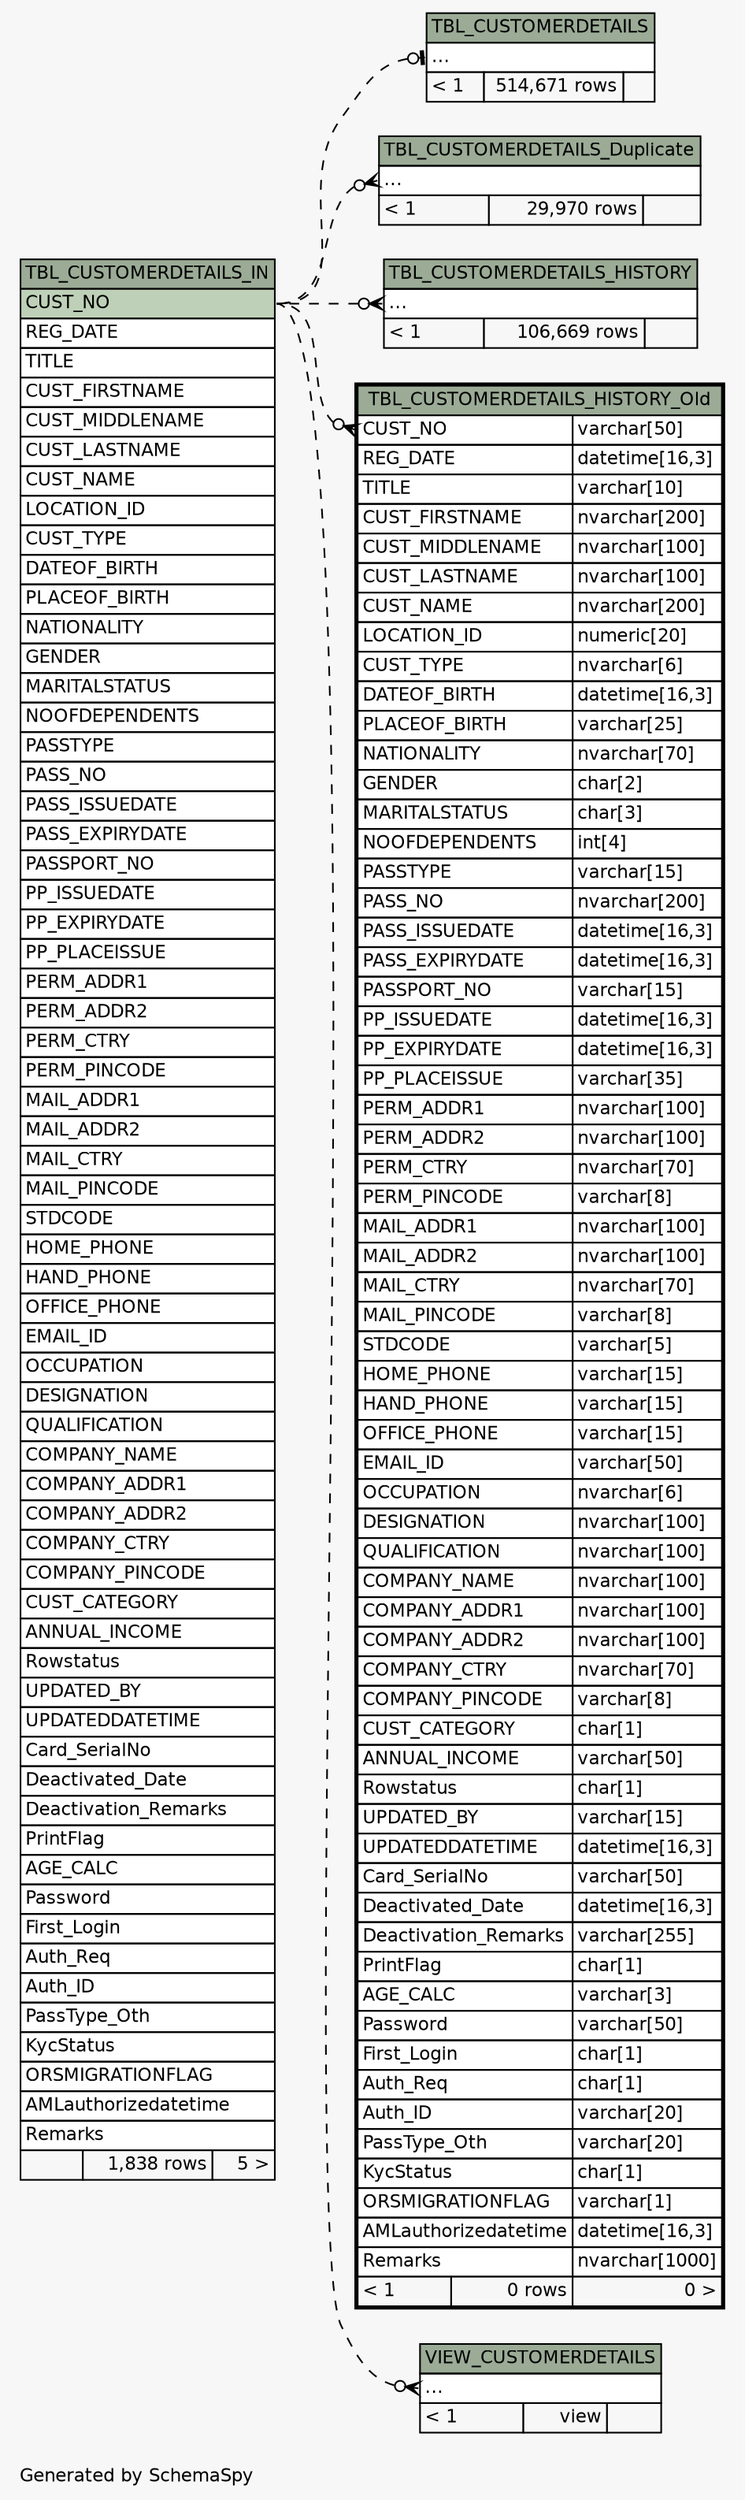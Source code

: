 // dot 2.38.0 on Windows 10 10.0
// SchemaSpy rev 590
digraph "impliedTwoDegreesRelationshipsDiagram" {
  graph [
    rankdir="RL"
    bgcolor="#f7f7f7"
    label="\nGenerated by SchemaSpy"
    labeljust="l"
    nodesep="0.18"
    ranksep="0.46"
    fontname="Helvetica"
    fontsize="11"
  ];
  node [
    fontname="Helvetica"
    fontsize="11"
    shape="plaintext"
  ];
  edge [
    arrowsize="0.8"
  ];
  "TBL_CUSTOMERDETAILS":"elipses":w -> "TBL_CUSTOMERDETAILS_IN":"CUST_NO":e [arrowhead=none dir=back arrowtail=teeodot style=dashed];
  "TBL_CUSTOMERDETAILS_Duplicate":"elipses":w -> "TBL_CUSTOMERDETAILS_IN":"CUST_NO":e [arrowhead=none dir=back arrowtail=crowodot style=dashed];
  "TBL_CUSTOMERDETAILS_HISTORY":"elipses":w -> "TBL_CUSTOMERDETAILS_IN":"CUST_NO":e [arrowhead=none dir=back arrowtail=crowodot style=dashed];
  "TBL_CUSTOMERDETAILS_HISTORY_Old":"CUST_NO":w -> "TBL_CUSTOMERDETAILS_IN":"CUST_NO":e [arrowhead=none dir=back arrowtail=crowodot style=dashed];
  "VIEW_CUSTOMERDETAILS":"elipses":w -> "TBL_CUSTOMERDETAILS_IN":"CUST_NO":e [arrowhead=none dir=back arrowtail=crowodot style=dashed];
  "TBL_CUSTOMERDETAILS" [
    label=<
    <TABLE BORDER="0" CELLBORDER="1" CELLSPACING="0" BGCOLOR="#ffffff">
      <TR><TD COLSPAN="3" BGCOLOR="#9bab96" ALIGN="CENTER">TBL_CUSTOMERDETAILS</TD></TR>
      <TR><TD PORT="elipses" COLSPAN="3" ALIGN="LEFT">...</TD></TR>
      <TR><TD ALIGN="LEFT" BGCOLOR="#f7f7f7">&lt; 1</TD><TD ALIGN="RIGHT" BGCOLOR="#f7f7f7">514,671 rows</TD><TD ALIGN="RIGHT" BGCOLOR="#f7f7f7">  </TD></TR>
    </TABLE>>
    URL="TBL_CUSTOMERDETAILS.html"
    tooltip="TBL_CUSTOMERDETAILS"
  ];
  "TBL_CUSTOMERDETAILS_Duplicate" [
    label=<
    <TABLE BORDER="0" CELLBORDER="1" CELLSPACING="0" BGCOLOR="#ffffff">
      <TR><TD COLSPAN="3" BGCOLOR="#9bab96" ALIGN="CENTER">TBL_CUSTOMERDETAILS_Duplicate</TD></TR>
      <TR><TD PORT="elipses" COLSPAN="3" ALIGN="LEFT">...</TD></TR>
      <TR><TD ALIGN="LEFT" BGCOLOR="#f7f7f7">&lt; 1</TD><TD ALIGN="RIGHT" BGCOLOR="#f7f7f7">29,970 rows</TD><TD ALIGN="RIGHT" BGCOLOR="#f7f7f7">  </TD></TR>
    </TABLE>>
    URL="TBL_CUSTOMERDETAILS_Duplicate.html"
    tooltip="TBL_CUSTOMERDETAILS_Duplicate"
  ];
  "TBL_CUSTOMERDETAILS_HISTORY" [
    label=<
    <TABLE BORDER="0" CELLBORDER="1" CELLSPACING="0" BGCOLOR="#ffffff">
      <TR><TD COLSPAN="3" BGCOLOR="#9bab96" ALIGN="CENTER">TBL_CUSTOMERDETAILS_HISTORY</TD></TR>
      <TR><TD PORT="elipses" COLSPAN="3" ALIGN="LEFT">...</TD></TR>
      <TR><TD ALIGN="LEFT" BGCOLOR="#f7f7f7">&lt; 1</TD><TD ALIGN="RIGHT" BGCOLOR="#f7f7f7">106,669 rows</TD><TD ALIGN="RIGHT" BGCOLOR="#f7f7f7">  </TD></TR>
    </TABLE>>
    URL="TBL_CUSTOMERDETAILS_HISTORY.html"
    tooltip="TBL_CUSTOMERDETAILS_HISTORY"
  ];
  "TBL_CUSTOMERDETAILS_HISTORY_Old" [
    label=<
    <TABLE BORDER="2" CELLBORDER="1" CELLSPACING="0" BGCOLOR="#ffffff">
      <TR><TD COLSPAN="3" BGCOLOR="#9bab96" ALIGN="CENTER">TBL_CUSTOMERDETAILS_HISTORY_Old</TD></TR>
      <TR><TD PORT="CUST_NO" COLSPAN="2" ALIGN="LEFT">CUST_NO</TD><TD PORT="CUST_NO.type" ALIGN="LEFT">varchar[50]</TD></TR>
      <TR><TD PORT="REG_DATE" COLSPAN="2" ALIGN="LEFT">REG_DATE</TD><TD PORT="REG_DATE.type" ALIGN="LEFT">datetime[16,3]</TD></TR>
      <TR><TD PORT="TITLE" COLSPAN="2" ALIGN="LEFT">TITLE</TD><TD PORT="TITLE.type" ALIGN="LEFT">varchar[10]</TD></TR>
      <TR><TD PORT="CUST_FIRSTNAME" COLSPAN="2" ALIGN="LEFT">CUST_FIRSTNAME</TD><TD PORT="CUST_FIRSTNAME.type" ALIGN="LEFT">nvarchar[200]</TD></TR>
      <TR><TD PORT="CUST_MIDDLENAME" COLSPAN="2" ALIGN="LEFT">CUST_MIDDLENAME</TD><TD PORT="CUST_MIDDLENAME.type" ALIGN="LEFT">nvarchar[100]</TD></TR>
      <TR><TD PORT="CUST_LASTNAME" COLSPAN="2" ALIGN="LEFT">CUST_LASTNAME</TD><TD PORT="CUST_LASTNAME.type" ALIGN="LEFT">nvarchar[100]</TD></TR>
      <TR><TD PORT="CUST_NAME" COLSPAN="2" ALIGN="LEFT">CUST_NAME</TD><TD PORT="CUST_NAME.type" ALIGN="LEFT">nvarchar[200]</TD></TR>
      <TR><TD PORT="LOCATION_ID" COLSPAN="2" ALIGN="LEFT">LOCATION_ID</TD><TD PORT="LOCATION_ID.type" ALIGN="LEFT">numeric[20]</TD></TR>
      <TR><TD PORT="CUST_TYPE" COLSPAN="2" ALIGN="LEFT">CUST_TYPE</TD><TD PORT="CUST_TYPE.type" ALIGN="LEFT">nvarchar[6]</TD></TR>
      <TR><TD PORT="DATEOF_BIRTH" COLSPAN="2" ALIGN="LEFT">DATEOF_BIRTH</TD><TD PORT="DATEOF_BIRTH.type" ALIGN="LEFT">datetime[16,3]</TD></TR>
      <TR><TD PORT="PLACEOF_BIRTH" COLSPAN="2" ALIGN="LEFT">PLACEOF_BIRTH</TD><TD PORT="PLACEOF_BIRTH.type" ALIGN="LEFT">varchar[25]</TD></TR>
      <TR><TD PORT="NATIONALITY" COLSPAN="2" ALIGN="LEFT">NATIONALITY</TD><TD PORT="NATIONALITY.type" ALIGN="LEFT">nvarchar[70]</TD></TR>
      <TR><TD PORT="GENDER" COLSPAN="2" ALIGN="LEFT">GENDER</TD><TD PORT="GENDER.type" ALIGN="LEFT">char[2]</TD></TR>
      <TR><TD PORT="MARITALSTATUS" COLSPAN="2" ALIGN="LEFT">MARITALSTATUS</TD><TD PORT="MARITALSTATUS.type" ALIGN="LEFT">char[3]</TD></TR>
      <TR><TD PORT="NOOFDEPENDENTS" COLSPAN="2" ALIGN="LEFT">NOOFDEPENDENTS</TD><TD PORT="NOOFDEPENDENTS.type" ALIGN="LEFT">int[4]</TD></TR>
      <TR><TD PORT="PASSTYPE" COLSPAN="2" ALIGN="LEFT">PASSTYPE</TD><TD PORT="PASSTYPE.type" ALIGN="LEFT">varchar[15]</TD></TR>
      <TR><TD PORT="PASS_NO" COLSPAN="2" ALIGN="LEFT">PASS_NO</TD><TD PORT="PASS_NO.type" ALIGN="LEFT">nvarchar[200]</TD></TR>
      <TR><TD PORT="PASS_ISSUEDATE" COLSPAN="2" ALIGN="LEFT">PASS_ISSUEDATE</TD><TD PORT="PASS_ISSUEDATE.type" ALIGN="LEFT">datetime[16,3]</TD></TR>
      <TR><TD PORT="PASS_EXPIRYDATE" COLSPAN="2" ALIGN="LEFT">PASS_EXPIRYDATE</TD><TD PORT="PASS_EXPIRYDATE.type" ALIGN="LEFT">datetime[16,3]</TD></TR>
      <TR><TD PORT="PASSPORT_NO" COLSPAN="2" ALIGN="LEFT">PASSPORT_NO</TD><TD PORT="PASSPORT_NO.type" ALIGN="LEFT">varchar[15]</TD></TR>
      <TR><TD PORT="PP_ISSUEDATE" COLSPAN="2" ALIGN="LEFT">PP_ISSUEDATE</TD><TD PORT="PP_ISSUEDATE.type" ALIGN="LEFT">datetime[16,3]</TD></TR>
      <TR><TD PORT="PP_EXPIRYDATE" COLSPAN="2" ALIGN="LEFT">PP_EXPIRYDATE</TD><TD PORT="PP_EXPIRYDATE.type" ALIGN="LEFT">datetime[16,3]</TD></TR>
      <TR><TD PORT="PP_PLACEISSUE" COLSPAN="2" ALIGN="LEFT">PP_PLACEISSUE</TD><TD PORT="PP_PLACEISSUE.type" ALIGN="LEFT">varchar[35]</TD></TR>
      <TR><TD PORT="PERM_ADDR1" COLSPAN="2" ALIGN="LEFT">PERM_ADDR1</TD><TD PORT="PERM_ADDR1.type" ALIGN="LEFT">nvarchar[100]</TD></TR>
      <TR><TD PORT="PERM_ADDR2" COLSPAN="2" ALIGN="LEFT">PERM_ADDR2</TD><TD PORT="PERM_ADDR2.type" ALIGN="LEFT">nvarchar[100]</TD></TR>
      <TR><TD PORT="PERM_CTRY" COLSPAN="2" ALIGN="LEFT">PERM_CTRY</TD><TD PORT="PERM_CTRY.type" ALIGN="LEFT">nvarchar[70]</TD></TR>
      <TR><TD PORT="PERM_PINCODE" COLSPAN="2" ALIGN="LEFT">PERM_PINCODE</TD><TD PORT="PERM_PINCODE.type" ALIGN="LEFT">varchar[8]</TD></TR>
      <TR><TD PORT="MAIL_ADDR1" COLSPAN="2" ALIGN="LEFT">MAIL_ADDR1</TD><TD PORT="MAIL_ADDR1.type" ALIGN="LEFT">nvarchar[100]</TD></TR>
      <TR><TD PORT="MAIL_ADDR2" COLSPAN="2" ALIGN="LEFT">MAIL_ADDR2</TD><TD PORT="MAIL_ADDR2.type" ALIGN="LEFT">nvarchar[100]</TD></TR>
      <TR><TD PORT="MAIL_CTRY" COLSPAN="2" ALIGN="LEFT">MAIL_CTRY</TD><TD PORT="MAIL_CTRY.type" ALIGN="LEFT">nvarchar[70]</TD></TR>
      <TR><TD PORT="MAIL_PINCODE" COLSPAN="2" ALIGN="LEFT">MAIL_PINCODE</TD><TD PORT="MAIL_PINCODE.type" ALIGN="LEFT">varchar[8]</TD></TR>
      <TR><TD PORT="STDCODE" COLSPAN="2" ALIGN="LEFT">STDCODE</TD><TD PORT="STDCODE.type" ALIGN="LEFT">varchar[5]</TD></TR>
      <TR><TD PORT="HOME_PHONE" COLSPAN="2" ALIGN="LEFT">HOME_PHONE</TD><TD PORT="HOME_PHONE.type" ALIGN="LEFT">varchar[15]</TD></TR>
      <TR><TD PORT="HAND_PHONE" COLSPAN="2" ALIGN="LEFT">HAND_PHONE</TD><TD PORT="HAND_PHONE.type" ALIGN="LEFT">varchar[15]</TD></TR>
      <TR><TD PORT="OFFICE_PHONE" COLSPAN="2" ALIGN="LEFT">OFFICE_PHONE</TD><TD PORT="OFFICE_PHONE.type" ALIGN="LEFT">varchar[15]</TD></TR>
      <TR><TD PORT="EMAIL_ID" COLSPAN="2" ALIGN="LEFT">EMAIL_ID</TD><TD PORT="EMAIL_ID.type" ALIGN="LEFT">varchar[50]</TD></TR>
      <TR><TD PORT="OCCUPATION" COLSPAN="2" ALIGN="LEFT">OCCUPATION</TD><TD PORT="OCCUPATION.type" ALIGN="LEFT">nvarchar[6]</TD></TR>
      <TR><TD PORT="DESIGNATION" COLSPAN="2" ALIGN="LEFT">DESIGNATION</TD><TD PORT="DESIGNATION.type" ALIGN="LEFT">nvarchar[100]</TD></TR>
      <TR><TD PORT="QUALIFICATION" COLSPAN="2" ALIGN="LEFT">QUALIFICATION</TD><TD PORT="QUALIFICATION.type" ALIGN="LEFT">nvarchar[100]</TD></TR>
      <TR><TD PORT="COMPANY_NAME" COLSPAN="2" ALIGN="LEFT">COMPANY_NAME</TD><TD PORT="COMPANY_NAME.type" ALIGN="LEFT">nvarchar[100]</TD></TR>
      <TR><TD PORT="COMPANY_ADDR1" COLSPAN="2" ALIGN="LEFT">COMPANY_ADDR1</TD><TD PORT="COMPANY_ADDR1.type" ALIGN="LEFT">nvarchar[100]</TD></TR>
      <TR><TD PORT="COMPANY_ADDR2" COLSPAN="2" ALIGN="LEFT">COMPANY_ADDR2</TD><TD PORT="COMPANY_ADDR2.type" ALIGN="LEFT">nvarchar[100]</TD></TR>
      <TR><TD PORT="COMPANY_CTRY" COLSPAN="2" ALIGN="LEFT">COMPANY_CTRY</TD><TD PORT="COMPANY_CTRY.type" ALIGN="LEFT">nvarchar[70]</TD></TR>
      <TR><TD PORT="COMPANY_PINCODE" COLSPAN="2" ALIGN="LEFT">COMPANY_PINCODE</TD><TD PORT="COMPANY_PINCODE.type" ALIGN="LEFT">varchar[8]</TD></TR>
      <TR><TD PORT="CUST_CATEGORY" COLSPAN="2" ALIGN="LEFT">CUST_CATEGORY</TD><TD PORT="CUST_CATEGORY.type" ALIGN="LEFT">char[1]</TD></TR>
      <TR><TD PORT="ANNUAL_INCOME" COLSPAN="2" ALIGN="LEFT">ANNUAL_INCOME</TD><TD PORT="ANNUAL_INCOME.type" ALIGN="LEFT">varchar[50]</TD></TR>
      <TR><TD PORT="Rowstatus" COLSPAN="2" ALIGN="LEFT">Rowstatus</TD><TD PORT="Rowstatus.type" ALIGN="LEFT">char[1]</TD></TR>
      <TR><TD PORT="UPDATED_BY" COLSPAN="2" ALIGN="LEFT">UPDATED_BY</TD><TD PORT="UPDATED_BY.type" ALIGN="LEFT">varchar[15]</TD></TR>
      <TR><TD PORT="UPDATEDDATETIME" COLSPAN="2" ALIGN="LEFT">UPDATEDDATETIME</TD><TD PORT="UPDATEDDATETIME.type" ALIGN="LEFT">datetime[16,3]</TD></TR>
      <TR><TD PORT="Card_SerialNo" COLSPAN="2" ALIGN="LEFT">Card_SerialNo</TD><TD PORT="Card_SerialNo.type" ALIGN="LEFT">varchar[50]</TD></TR>
      <TR><TD PORT="Deactivated_Date" COLSPAN="2" ALIGN="LEFT">Deactivated_Date</TD><TD PORT="Deactivated_Date.type" ALIGN="LEFT">datetime[16,3]</TD></TR>
      <TR><TD PORT="Deactivation_Remarks" COLSPAN="2" ALIGN="LEFT">Deactivation_Remarks</TD><TD PORT="Deactivation_Remarks.type" ALIGN="LEFT">varchar[255]</TD></TR>
      <TR><TD PORT="PrintFlag" COLSPAN="2" ALIGN="LEFT">PrintFlag</TD><TD PORT="PrintFlag.type" ALIGN="LEFT">char[1]</TD></TR>
      <TR><TD PORT="AGE_CALC" COLSPAN="2" ALIGN="LEFT">AGE_CALC</TD><TD PORT="AGE_CALC.type" ALIGN="LEFT">varchar[3]</TD></TR>
      <TR><TD PORT="Password" COLSPAN="2" ALIGN="LEFT">Password</TD><TD PORT="Password.type" ALIGN="LEFT">varchar[50]</TD></TR>
      <TR><TD PORT="First_Login" COLSPAN="2" ALIGN="LEFT">First_Login</TD><TD PORT="First_Login.type" ALIGN="LEFT">char[1]</TD></TR>
      <TR><TD PORT="Auth_Req" COLSPAN="2" ALIGN="LEFT">Auth_Req</TD><TD PORT="Auth_Req.type" ALIGN="LEFT">char[1]</TD></TR>
      <TR><TD PORT="Auth_ID" COLSPAN="2" ALIGN="LEFT">Auth_ID</TD><TD PORT="Auth_ID.type" ALIGN="LEFT">varchar[20]</TD></TR>
      <TR><TD PORT="PassType_Oth" COLSPAN="2" ALIGN="LEFT">PassType_Oth</TD><TD PORT="PassType_Oth.type" ALIGN="LEFT">varchar[20]</TD></TR>
      <TR><TD PORT="KycStatus" COLSPAN="2" ALIGN="LEFT">KycStatus</TD><TD PORT="KycStatus.type" ALIGN="LEFT">char[1]</TD></TR>
      <TR><TD PORT="ORSMIGRATIONFLAG" COLSPAN="2" ALIGN="LEFT">ORSMIGRATIONFLAG</TD><TD PORT="ORSMIGRATIONFLAG.type" ALIGN="LEFT">varchar[1]</TD></TR>
      <TR><TD PORT="AMLauthorizedatetime" COLSPAN="2" ALIGN="LEFT">AMLauthorizedatetime</TD><TD PORT="AMLauthorizedatetime.type" ALIGN="LEFT">datetime[16,3]</TD></TR>
      <TR><TD PORT="Remarks" COLSPAN="2" ALIGN="LEFT">Remarks</TD><TD PORT="Remarks.type" ALIGN="LEFT">nvarchar[1000]</TD></TR>
      <TR><TD ALIGN="LEFT" BGCOLOR="#f7f7f7">&lt; 1</TD><TD ALIGN="RIGHT" BGCOLOR="#f7f7f7">0 rows</TD><TD ALIGN="RIGHT" BGCOLOR="#f7f7f7">0 &gt;</TD></TR>
    </TABLE>>
    URL="TBL_CUSTOMERDETAILS_HISTORY_Old.html"
    tooltip="TBL_CUSTOMERDETAILS_HISTORY_Old"
  ];
  "TBL_CUSTOMERDETAILS_IN" [
    label=<
    <TABLE BORDER="0" CELLBORDER="1" CELLSPACING="0" BGCOLOR="#ffffff">
      <TR><TD COLSPAN="3" BGCOLOR="#9bab96" ALIGN="CENTER">TBL_CUSTOMERDETAILS_IN</TD></TR>
      <TR><TD PORT="CUST_NO" COLSPAN="3" BGCOLOR="#bed1b8" ALIGN="LEFT">CUST_NO</TD></TR>
      <TR><TD PORT="REG_DATE" COLSPAN="3" ALIGN="LEFT">REG_DATE</TD></TR>
      <TR><TD PORT="TITLE" COLSPAN="3" ALIGN="LEFT">TITLE</TD></TR>
      <TR><TD PORT="CUST_FIRSTNAME" COLSPAN="3" ALIGN="LEFT">CUST_FIRSTNAME</TD></TR>
      <TR><TD PORT="CUST_MIDDLENAME" COLSPAN="3" ALIGN="LEFT">CUST_MIDDLENAME</TD></TR>
      <TR><TD PORT="CUST_LASTNAME" COLSPAN="3" ALIGN="LEFT">CUST_LASTNAME</TD></TR>
      <TR><TD PORT="CUST_NAME" COLSPAN="3" ALIGN="LEFT">CUST_NAME</TD></TR>
      <TR><TD PORT="LOCATION_ID" COLSPAN="3" ALIGN="LEFT">LOCATION_ID</TD></TR>
      <TR><TD PORT="CUST_TYPE" COLSPAN="3" ALIGN="LEFT">CUST_TYPE</TD></TR>
      <TR><TD PORT="DATEOF_BIRTH" COLSPAN="3" ALIGN="LEFT">DATEOF_BIRTH</TD></TR>
      <TR><TD PORT="PLACEOF_BIRTH" COLSPAN="3" ALIGN="LEFT">PLACEOF_BIRTH</TD></TR>
      <TR><TD PORT="NATIONALITY" COLSPAN="3" ALIGN="LEFT">NATIONALITY</TD></TR>
      <TR><TD PORT="GENDER" COLSPAN="3" ALIGN="LEFT">GENDER</TD></TR>
      <TR><TD PORT="MARITALSTATUS" COLSPAN="3" ALIGN="LEFT">MARITALSTATUS</TD></TR>
      <TR><TD PORT="NOOFDEPENDENTS" COLSPAN="3" ALIGN="LEFT">NOOFDEPENDENTS</TD></TR>
      <TR><TD PORT="PASSTYPE" COLSPAN="3" ALIGN="LEFT">PASSTYPE</TD></TR>
      <TR><TD PORT="PASS_NO" COLSPAN="3" ALIGN="LEFT">PASS_NO</TD></TR>
      <TR><TD PORT="PASS_ISSUEDATE" COLSPAN="3" ALIGN="LEFT">PASS_ISSUEDATE</TD></TR>
      <TR><TD PORT="PASS_EXPIRYDATE" COLSPAN="3" ALIGN="LEFT">PASS_EXPIRYDATE</TD></TR>
      <TR><TD PORT="PASSPORT_NO" COLSPAN="3" ALIGN="LEFT">PASSPORT_NO</TD></TR>
      <TR><TD PORT="PP_ISSUEDATE" COLSPAN="3" ALIGN="LEFT">PP_ISSUEDATE</TD></TR>
      <TR><TD PORT="PP_EXPIRYDATE" COLSPAN="3" ALIGN="LEFT">PP_EXPIRYDATE</TD></TR>
      <TR><TD PORT="PP_PLACEISSUE" COLSPAN="3" ALIGN="LEFT">PP_PLACEISSUE</TD></TR>
      <TR><TD PORT="PERM_ADDR1" COLSPAN="3" ALIGN="LEFT">PERM_ADDR1</TD></TR>
      <TR><TD PORT="PERM_ADDR2" COLSPAN="3" ALIGN="LEFT">PERM_ADDR2</TD></TR>
      <TR><TD PORT="PERM_CTRY" COLSPAN="3" ALIGN="LEFT">PERM_CTRY</TD></TR>
      <TR><TD PORT="PERM_PINCODE" COLSPAN="3" ALIGN="LEFT">PERM_PINCODE</TD></TR>
      <TR><TD PORT="MAIL_ADDR1" COLSPAN="3" ALIGN="LEFT">MAIL_ADDR1</TD></TR>
      <TR><TD PORT="MAIL_ADDR2" COLSPAN="3" ALIGN="LEFT">MAIL_ADDR2</TD></TR>
      <TR><TD PORT="MAIL_CTRY" COLSPAN="3" ALIGN="LEFT">MAIL_CTRY</TD></TR>
      <TR><TD PORT="MAIL_PINCODE" COLSPAN="3" ALIGN="LEFT">MAIL_PINCODE</TD></TR>
      <TR><TD PORT="STDCODE" COLSPAN="3" ALIGN="LEFT">STDCODE</TD></TR>
      <TR><TD PORT="HOME_PHONE" COLSPAN="3" ALIGN="LEFT">HOME_PHONE</TD></TR>
      <TR><TD PORT="HAND_PHONE" COLSPAN="3" ALIGN="LEFT">HAND_PHONE</TD></TR>
      <TR><TD PORT="OFFICE_PHONE" COLSPAN="3" ALIGN="LEFT">OFFICE_PHONE</TD></TR>
      <TR><TD PORT="EMAIL_ID" COLSPAN="3" ALIGN="LEFT">EMAIL_ID</TD></TR>
      <TR><TD PORT="OCCUPATION" COLSPAN="3" ALIGN="LEFT">OCCUPATION</TD></TR>
      <TR><TD PORT="DESIGNATION" COLSPAN="3" ALIGN="LEFT">DESIGNATION</TD></TR>
      <TR><TD PORT="QUALIFICATION" COLSPAN="3" ALIGN="LEFT">QUALIFICATION</TD></TR>
      <TR><TD PORT="COMPANY_NAME" COLSPAN="3" ALIGN="LEFT">COMPANY_NAME</TD></TR>
      <TR><TD PORT="COMPANY_ADDR1" COLSPAN="3" ALIGN="LEFT">COMPANY_ADDR1</TD></TR>
      <TR><TD PORT="COMPANY_ADDR2" COLSPAN="3" ALIGN="LEFT">COMPANY_ADDR2</TD></TR>
      <TR><TD PORT="COMPANY_CTRY" COLSPAN="3" ALIGN="LEFT">COMPANY_CTRY</TD></TR>
      <TR><TD PORT="COMPANY_PINCODE" COLSPAN="3" ALIGN="LEFT">COMPANY_PINCODE</TD></TR>
      <TR><TD PORT="CUST_CATEGORY" COLSPAN="3" ALIGN="LEFT">CUST_CATEGORY</TD></TR>
      <TR><TD PORT="ANNUAL_INCOME" COLSPAN="3" ALIGN="LEFT">ANNUAL_INCOME</TD></TR>
      <TR><TD PORT="Rowstatus" COLSPAN="3" ALIGN="LEFT">Rowstatus</TD></TR>
      <TR><TD PORT="UPDATED_BY" COLSPAN="3" ALIGN="LEFT">UPDATED_BY</TD></TR>
      <TR><TD PORT="UPDATEDDATETIME" COLSPAN="3" ALIGN="LEFT">UPDATEDDATETIME</TD></TR>
      <TR><TD PORT="Card_SerialNo" COLSPAN="3" ALIGN="LEFT">Card_SerialNo</TD></TR>
      <TR><TD PORT="Deactivated_Date" COLSPAN="3" ALIGN="LEFT">Deactivated_Date</TD></TR>
      <TR><TD PORT="Deactivation_Remarks" COLSPAN="3" ALIGN="LEFT">Deactivation_Remarks</TD></TR>
      <TR><TD PORT="PrintFlag" COLSPAN="3" ALIGN="LEFT">PrintFlag</TD></TR>
      <TR><TD PORT="AGE_CALC" COLSPAN="3" ALIGN="LEFT">AGE_CALC</TD></TR>
      <TR><TD PORT="Password" COLSPAN="3" ALIGN="LEFT">Password</TD></TR>
      <TR><TD PORT="First_Login" COLSPAN="3" ALIGN="LEFT">First_Login</TD></TR>
      <TR><TD PORT="Auth_Req" COLSPAN="3" ALIGN="LEFT">Auth_Req</TD></TR>
      <TR><TD PORT="Auth_ID" COLSPAN="3" ALIGN="LEFT">Auth_ID</TD></TR>
      <TR><TD PORT="PassType_Oth" COLSPAN="3" ALIGN="LEFT">PassType_Oth</TD></TR>
      <TR><TD PORT="KycStatus" COLSPAN="3" ALIGN="LEFT">KycStatus</TD></TR>
      <TR><TD PORT="ORSMIGRATIONFLAG" COLSPAN="3" ALIGN="LEFT">ORSMIGRATIONFLAG</TD></TR>
      <TR><TD PORT="AMLauthorizedatetime" COLSPAN="3" ALIGN="LEFT">AMLauthorizedatetime</TD></TR>
      <TR><TD PORT="Remarks" COLSPAN="3" ALIGN="LEFT">Remarks</TD></TR>
      <TR><TD ALIGN="LEFT" BGCOLOR="#f7f7f7">  </TD><TD ALIGN="RIGHT" BGCOLOR="#f7f7f7">1,838 rows</TD><TD ALIGN="RIGHT" BGCOLOR="#f7f7f7">5 &gt;</TD></TR>
    </TABLE>>
    URL="TBL_CUSTOMERDETAILS_IN.html"
    tooltip="TBL_CUSTOMERDETAILS_IN"
  ];
  "VIEW_CUSTOMERDETAILS" [
    label=<
    <TABLE BORDER="0" CELLBORDER="1" CELLSPACING="0" BGCOLOR="#ffffff">
      <TR><TD COLSPAN="3" BGCOLOR="#9bab96" ALIGN="CENTER">VIEW_CUSTOMERDETAILS</TD></TR>
      <TR><TD PORT="elipses" COLSPAN="3" ALIGN="LEFT">...</TD></TR>
      <TR><TD ALIGN="LEFT" BGCOLOR="#f7f7f7">&lt; 1</TD><TD ALIGN="RIGHT" BGCOLOR="#f7f7f7">view</TD><TD ALIGN="RIGHT" BGCOLOR="#f7f7f7">  </TD></TR>
    </TABLE>>
    URL="VIEW_CUSTOMERDETAILS.html"
    tooltip="VIEW_CUSTOMERDETAILS"
  ];
}
